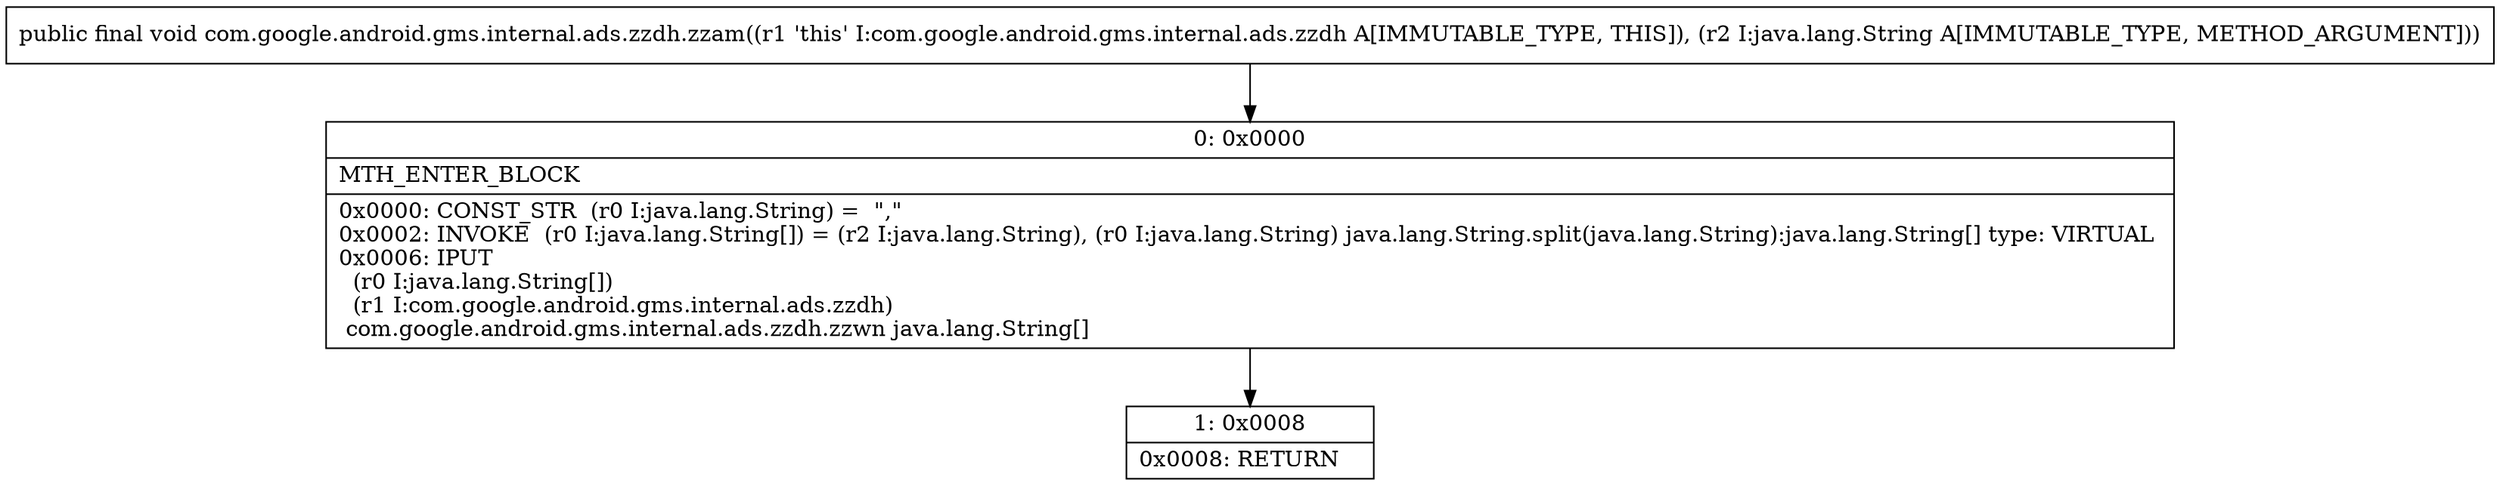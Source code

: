 digraph "CFG forcom.google.android.gms.internal.ads.zzdh.zzam(Ljava\/lang\/String;)V" {
Node_0 [shape=record,label="{0\:\ 0x0000|MTH_ENTER_BLOCK\l|0x0000: CONST_STR  (r0 I:java.lang.String) =  \",\" \l0x0002: INVOKE  (r0 I:java.lang.String[]) = (r2 I:java.lang.String), (r0 I:java.lang.String) java.lang.String.split(java.lang.String):java.lang.String[] type: VIRTUAL \l0x0006: IPUT  \l  (r0 I:java.lang.String[])\l  (r1 I:com.google.android.gms.internal.ads.zzdh)\l com.google.android.gms.internal.ads.zzdh.zzwn java.lang.String[] \l}"];
Node_1 [shape=record,label="{1\:\ 0x0008|0x0008: RETURN   \l}"];
MethodNode[shape=record,label="{public final void com.google.android.gms.internal.ads.zzdh.zzam((r1 'this' I:com.google.android.gms.internal.ads.zzdh A[IMMUTABLE_TYPE, THIS]), (r2 I:java.lang.String A[IMMUTABLE_TYPE, METHOD_ARGUMENT])) }"];
MethodNode -> Node_0;
Node_0 -> Node_1;
}

